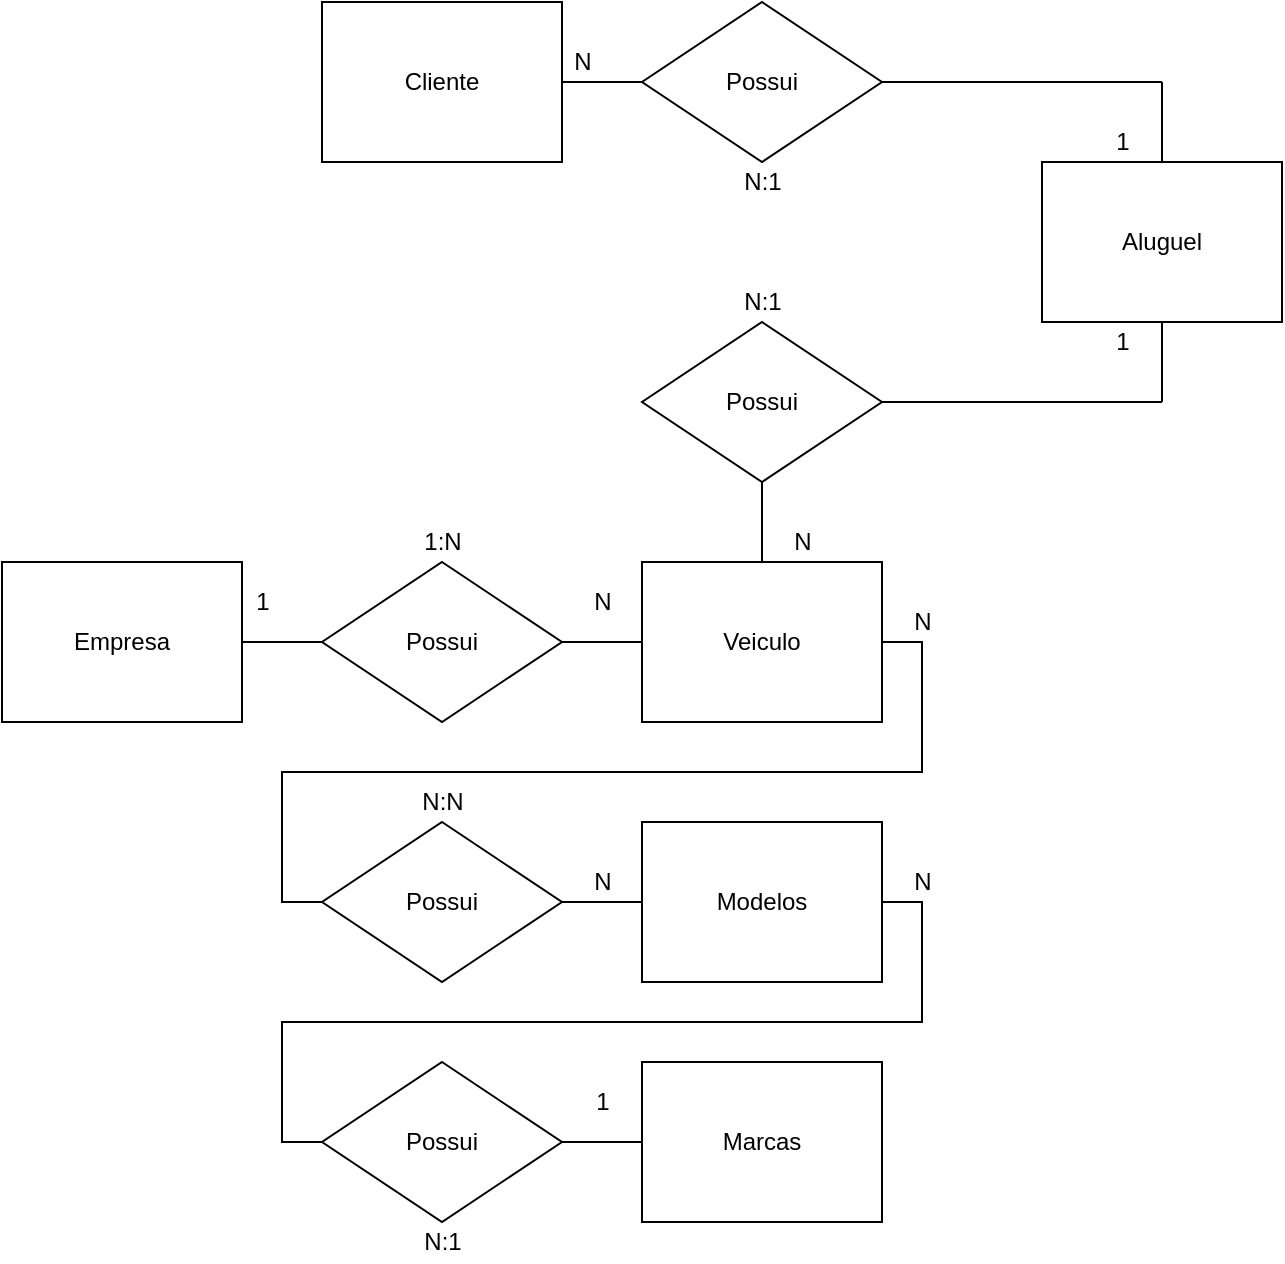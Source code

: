 <mxfile version="14.9.3" type="device"><diagram id="bblIfFE7yP0L5oS54HXW" name="Page-1"><mxGraphModel dx="1038" dy="1748" grid="1" gridSize="10" guides="1" tooltips="1" connect="1" arrows="1" fold="1" page="1" pageScale="1" pageWidth="827" pageHeight="1169" math="0" shadow="0"><root><mxCell id="0"/><mxCell id="1" parent="0"/><mxCell id="gjShaAPwYV-mJPl4hRJx-9" style="edgeStyle=orthogonalEdgeStyle;rounded=0;orthogonalLoop=1;jettySize=auto;html=1;exitX=1;exitY=0.5;exitDx=0;exitDy=0;entryX=0;entryY=0.5;entryDx=0;entryDy=0;endArrow=none;endFill=0;" edge="1" parent="1" source="gjShaAPwYV-mJPl4hRJx-1" target="gjShaAPwYV-mJPl4hRJx-2"><mxGeometry relative="1" as="geometry"/></mxCell><mxCell id="gjShaAPwYV-mJPl4hRJx-1" value="Empresa" style="rounded=0;whiteSpace=wrap;html=1;" vertex="1" parent="1"><mxGeometry x="40" y="40" width="120" height="80" as="geometry"/></mxCell><mxCell id="gjShaAPwYV-mJPl4hRJx-10" style="edgeStyle=orthogonalEdgeStyle;rounded=0;orthogonalLoop=1;jettySize=auto;html=1;exitX=1;exitY=0.5;exitDx=0;exitDy=0;entryX=0;entryY=0.5;entryDx=0;entryDy=0;endArrow=none;endFill=0;" edge="1" parent="1" source="gjShaAPwYV-mJPl4hRJx-2" target="gjShaAPwYV-mJPl4hRJx-3"><mxGeometry relative="1" as="geometry"/></mxCell><mxCell id="gjShaAPwYV-mJPl4hRJx-2" value="Possui" style="rhombus;whiteSpace=wrap;html=1;" vertex="1" parent="1"><mxGeometry x="200" y="40" width="120" height="80" as="geometry"/></mxCell><mxCell id="gjShaAPwYV-mJPl4hRJx-11" style="edgeStyle=orthogonalEdgeStyle;rounded=0;orthogonalLoop=1;jettySize=auto;html=1;exitX=1;exitY=0.5;exitDx=0;exitDy=0;entryX=0;entryY=0.5;entryDx=0;entryDy=0;endArrow=none;endFill=0;" edge="1" parent="1" source="gjShaAPwYV-mJPl4hRJx-3" target="gjShaAPwYV-mJPl4hRJx-4"><mxGeometry relative="1" as="geometry"/></mxCell><mxCell id="gjShaAPwYV-mJPl4hRJx-36" style="edgeStyle=orthogonalEdgeStyle;rounded=0;orthogonalLoop=1;jettySize=auto;html=1;exitX=0.5;exitY=0;exitDx=0;exitDy=0;entryX=0.5;entryY=1;entryDx=0;entryDy=0;endArrow=none;endFill=0;" edge="1" parent="1" source="gjShaAPwYV-mJPl4hRJx-3" target="gjShaAPwYV-mJPl4hRJx-35"><mxGeometry relative="1" as="geometry"/></mxCell><mxCell id="gjShaAPwYV-mJPl4hRJx-3" value="Veiculo" style="rounded=0;whiteSpace=wrap;html=1;" vertex="1" parent="1"><mxGeometry x="360" y="40" width="120" height="80" as="geometry"/></mxCell><mxCell id="gjShaAPwYV-mJPl4hRJx-12" style="edgeStyle=orthogonalEdgeStyle;rounded=0;orthogonalLoop=1;jettySize=auto;html=1;exitX=1;exitY=0.5;exitDx=0;exitDy=0;entryX=0;entryY=0.5;entryDx=0;entryDy=0;endArrow=none;endFill=0;" edge="1" parent="1" source="gjShaAPwYV-mJPl4hRJx-4" target="gjShaAPwYV-mJPl4hRJx-6"><mxGeometry relative="1" as="geometry"/></mxCell><mxCell id="gjShaAPwYV-mJPl4hRJx-4" value="Possui" style="rhombus;whiteSpace=wrap;html=1;" vertex="1" parent="1"><mxGeometry x="200" y="170" width="120" height="80" as="geometry"/></mxCell><mxCell id="gjShaAPwYV-mJPl4hRJx-5" value="Marcas" style="rounded=0;whiteSpace=wrap;html=1;" vertex="1" parent="1"><mxGeometry x="360" y="290" width="120" height="80" as="geometry"/></mxCell><mxCell id="gjShaAPwYV-mJPl4hRJx-13" style="edgeStyle=orthogonalEdgeStyle;rounded=0;orthogonalLoop=1;jettySize=auto;html=1;exitX=1;exitY=0.5;exitDx=0;exitDy=0;entryX=0;entryY=0.5;entryDx=0;entryDy=0;endArrow=none;endFill=0;" edge="1" parent="1" source="gjShaAPwYV-mJPl4hRJx-6" target="gjShaAPwYV-mJPl4hRJx-7"><mxGeometry relative="1" as="geometry"/></mxCell><mxCell id="gjShaAPwYV-mJPl4hRJx-6" value="Modelos" style="rounded=0;whiteSpace=wrap;html=1;" vertex="1" parent="1"><mxGeometry x="360" y="170" width="120" height="80" as="geometry"/></mxCell><mxCell id="gjShaAPwYV-mJPl4hRJx-14" style="edgeStyle=orthogonalEdgeStyle;rounded=0;orthogonalLoop=1;jettySize=auto;html=1;exitX=1;exitY=0.5;exitDx=0;exitDy=0;entryX=0;entryY=0.5;entryDx=0;entryDy=0;endArrow=none;endFill=0;" edge="1" parent="1" source="gjShaAPwYV-mJPl4hRJx-7" target="gjShaAPwYV-mJPl4hRJx-5"><mxGeometry relative="1" as="geometry"/></mxCell><mxCell id="gjShaAPwYV-mJPl4hRJx-7" value="Possui" style="rhombus;whiteSpace=wrap;html=1;" vertex="1" parent="1"><mxGeometry x="200" y="290" width="120" height="80" as="geometry"/></mxCell><mxCell id="gjShaAPwYV-mJPl4hRJx-15" value="1" style="text;html=1;align=center;verticalAlign=middle;resizable=0;points=[];autosize=1;strokeColor=none;" vertex="1" parent="1"><mxGeometry x="160" y="50" width="20" height="20" as="geometry"/></mxCell><mxCell id="gjShaAPwYV-mJPl4hRJx-16" value="N" style="text;html=1;align=center;verticalAlign=middle;resizable=0;points=[];autosize=1;strokeColor=none;" vertex="1" parent="1"><mxGeometry x="330" y="50" width="20" height="20" as="geometry"/></mxCell><mxCell id="gjShaAPwYV-mJPl4hRJx-17" value="N" style="text;html=1;align=center;verticalAlign=middle;resizable=0;points=[];autosize=1;strokeColor=none;" vertex="1" parent="1"><mxGeometry x="490" y="60" width="20" height="20" as="geometry"/></mxCell><mxCell id="gjShaAPwYV-mJPl4hRJx-18" value="N" style="text;html=1;align=center;verticalAlign=middle;resizable=0;points=[];autosize=1;strokeColor=none;" vertex="1" parent="1"><mxGeometry x="330" y="190" width="20" height="20" as="geometry"/></mxCell><mxCell id="gjShaAPwYV-mJPl4hRJx-19" value="N" style="text;html=1;align=center;verticalAlign=middle;resizable=0;points=[];autosize=1;strokeColor=none;" vertex="1" parent="1"><mxGeometry x="490" y="190" width="20" height="20" as="geometry"/></mxCell><mxCell id="gjShaAPwYV-mJPl4hRJx-20" value="1" style="text;html=1;align=center;verticalAlign=middle;resizable=0;points=[];autosize=1;strokeColor=none;" vertex="1" parent="1"><mxGeometry x="330" y="300" width="20" height="20" as="geometry"/></mxCell><mxCell id="gjShaAPwYV-mJPl4hRJx-21" value="Cliente" style="rounded=0;whiteSpace=wrap;html=1;" vertex="1" parent="1"><mxGeometry x="200" y="-240" width="120" height="80" as="geometry"/></mxCell><mxCell id="gjShaAPwYV-mJPl4hRJx-38" style="edgeStyle=orthogonalEdgeStyle;rounded=0;orthogonalLoop=1;jettySize=auto;html=1;exitX=0.5;exitY=1;exitDx=0;exitDy=0;endArrow=none;endFill=0;" edge="1" parent="1" source="gjShaAPwYV-mJPl4hRJx-33"><mxGeometry relative="1" as="geometry"><mxPoint x="620" y="-40" as="targetPoint"/></mxGeometry></mxCell><mxCell id="gjShaAPwYV-mJPl4hRJx-39" style="edgeStyle=orthogonalEdgeStyle;rounded=0;orthogonalLoop=1;jettySize=auto;html=1;exitX=0.5;exitY=0;exitDx=0;exitDy=0;endArrow=none;endFill=0;" edge="1" parent="1" source="gjShaAPwYV-mJPl4hRJx-33"><mxGeometry relative="1" as="geometry"><mxPoint x="620" y="-200" as="targetPoint"/></mxGeometry></mxCell><mxCell id="gjShaAPwYV-mJPl4hRJx-33" value="Aluguel" style="rounded=0;whiteSpace=wrap;html=1;" vertex="1" parent="1"><mxGeometry x="560" y="-160" width="120" height="80" as="geometry"/></mxCell><mxCell id="gjShaAPwYV-mJPl4hRJx-40" style="edgeStyle=orthogonalEdgeStyle;rounded=0;orthogonalLoop=1;jettySize=auto;html=1;exitX=1;exitY=0.5;exitDx=0;exitDy=0;endArrow=none;endFill=0;" edge="1" parent="1" source="gjShaAPwYV-mJPl4hRJx-34"><mxGeometry relative="1" as="geometry"><mxPoint x="620" y="-200" as="targetPoint"/></mxGeometry></mxCell><mxCell id="gjShaAPwYV-mJPl4hRJx-41" style="edgeStyle=orthogonalEdgeStyle;rounded=0;orthogonalLoop=1;jettySize=auto;html=1;exitX=0;exitY=0.5;exitDx=0;exitDy=0;entryX=1;entryY=0.5;entryDx=0;entryDy=0;endArrow=none;endFill=0;" edge="1" parent="1" source="gjShaAPwYV-mJPl4hRJx-34" target="gjShaAPwYV-mJPl4hRJx-21"><mxGeometry relative="1" as="geometry"/></mxCell><mxCell id="gjShaAPwYV-mJPl4hRJx-34" value="Possui" style="rhombus;whiteSpace=wrap;html=1;" vertex="1" parent="1"><mxGeometry x="360" y="-240" width="120" height="80" as="geometry"/></mxCell><mxCell id="gjShaAPwYV-mJPl4hRJx-37" style="edgeStyle=orthogonalEdgeStyle;rounded=0;orthogonalLoop=1;jettySize=auto;html=1;exitX=1;exitY=0.5;exitDx=0;exitDy=0;endArrow=none;endFill=0;" edge="1" parent="1" source="gjShaAPwYV-mJPl4hRJx-35"><mxGeometry relative="1" as="geometry"><mxPoint x="620" y="-40" as="targetPoint"/></mxGeometry></mxCell><mxCell id="gjShaAPwYV-mJPl4hRJx-35" value="Possui" style="rhombus;whiteSpace=wrap;html=1;" vertex="1" parent="1"><mxGeometry x="360" y="-80" width="120" height="80" as="geometry"/></mxCell><mxCell id="gjShaAPwYV-mJPl4hRJx-42" value="N" style="text;html=1;align=center;verticalAlign=middle;resizable=0;points=[];autosize=1;strokeColor=none;" vertex="1" parent="1"><mxGeometry x="320" y="-220" width="20" height="20" as="geometry"/></mxCell><mxCell id="gjShaAPwYV-mJPl4hRJx-43" value="1" style="text;html=1;align=center;verticalAlign=middle;resizable=0;points=[];autosize=1;strokeColor=none;" vertex="1" parent="1"><mxGeometry x="590" y="-180" width="20" height="20" as="geometry"/></mxCell><mxCell id="gjShaAPwYV-mJPl4hRJx-44" value="N:1" style="text;html=1;align=center;verticalAlign=middle;resizable=0;points=[];autosize=1;strokeColor=none;" vertex="1" parent="1"><mxGeometry x="405" y="-160" width="30" height="20" as="geometry"/></mxCell><mxCell id="gjShaAPwYV-mJPl4hRJx-45" value="N:1" style="text;html=1;align=center;verticalAlign=middle;resizable=0;points=[];autosize=1;strokeColor=none;" vertex="1" parent="1"><mxGeometry x="405" y="-100" width="30" height="20" as="geometry"/></mxCell><mxCell id="gjShaAPwYV-mJPl4hRJx-46" value="1" style="text;html=1;align=center;verticalAlign=middle;resizable=0;points=[];autosize=1;strokeColor=none;" vertex="1" parent="1"><mxGeometry x="590" y="-80" width="20" height="20" as="geometry"/></mxCell><mxCell id="gjShaAPwYV-mJPl4hRJx-47" value="N" style="text;html=1;align=center;verticalAlign=middle;resizable=0;points=[];autosize=1;strokeColor=none;" vertex="1" parent="1"><mxGeometry x="430" y="20" width="20" height="20" as="geometry"/></mxCell><mxCell id="gjShaAPwYV-mJPl4hRJx-48" value="1:N" style="text;html=1;align=center;verticalAlign=middle;resizable=0;points=[];autosize=1;strokeColor=none;" vertex="1" parent="1"><mxGeometry x="245" y="20" width="30" height="20" as="geometry"/></mxCell><mxCell id="gjShaAPwYV-mJPl4hRJx-49" value="N:N" style="text;html=1;align=center;verticalAlign=middle;resizable=0;points=[];autosize=1;strokeColor=none;" vertex="1" parent="1"><mxGeometry x="240" y="150" width="40" height="20" as="geometry"/></mxCell><mxCell id="gjShaAPwYV-mJPl4hRJx-50" value="N:1" style="text;html=1;align=center;verticalAlign=middle;resizable=0;points=[];autosize=1;strokeColor=none;" vertex="1" parent="1"><mxGeometry x="245" y="370" width="30" height="20" as="geometry"/></mxCell></root></mxGraphModel></diagram></mxfile>